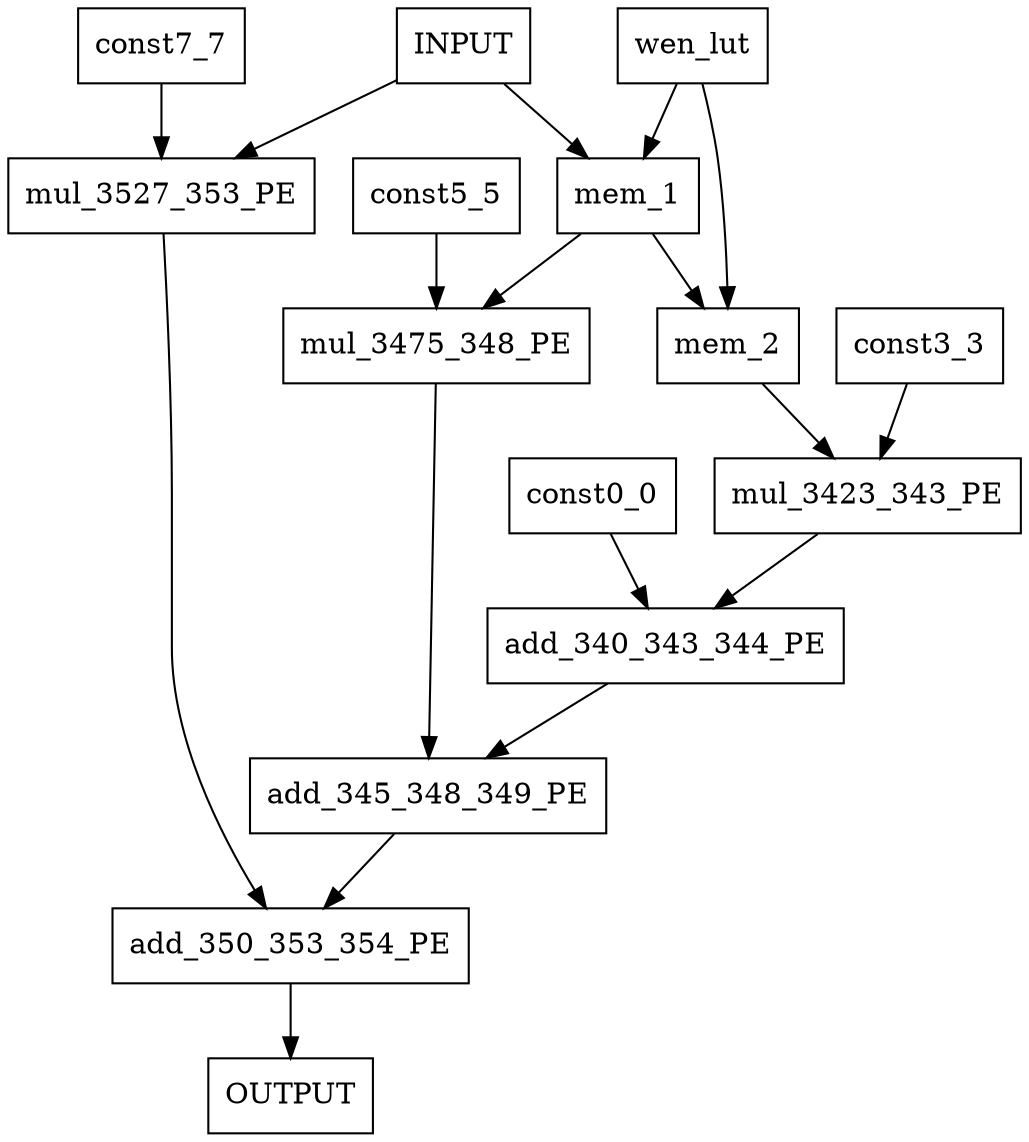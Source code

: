 digraph Diagram {
  node [shape=box]; # Comment
    "const0_0" -> "add_340_343_344_PE";
    "const3_3" -> "mul_3423_343_PE";
    "const5_5" -> "mul_3475_348_PE";
    "const7_7" -> "mul_3527_353_PE";
    "add_350_353_354_PE" -> "OUTPUT";
    "INPUT" -> "mem_1"; # fifo_depth 10
    "INPUT" -> "mul_3527_353_PE";
    "mem_1" -> "mem_2"; # fifo_depth 10
    "mem_1" -> "mul_3475_348_PE";
    "wen_lut" -> "mem_1";
    "mem_2" -> "mul_3423_343_PE";
    "wen_lut" -> "mem_2";
    "add_340_343_344_PE" -> "add_345_348_349_PE";
    "add_345_348_349_PE" -> "add_350_353_354_PE";
    "mul_3423_343_PE" -> "add_340_343_344_PE";
    "mul_3475_348_PE" -> "add_345_348_349_PE";
    "mul_3527_353_PE" -> "add_350_353_354_PE";
}
